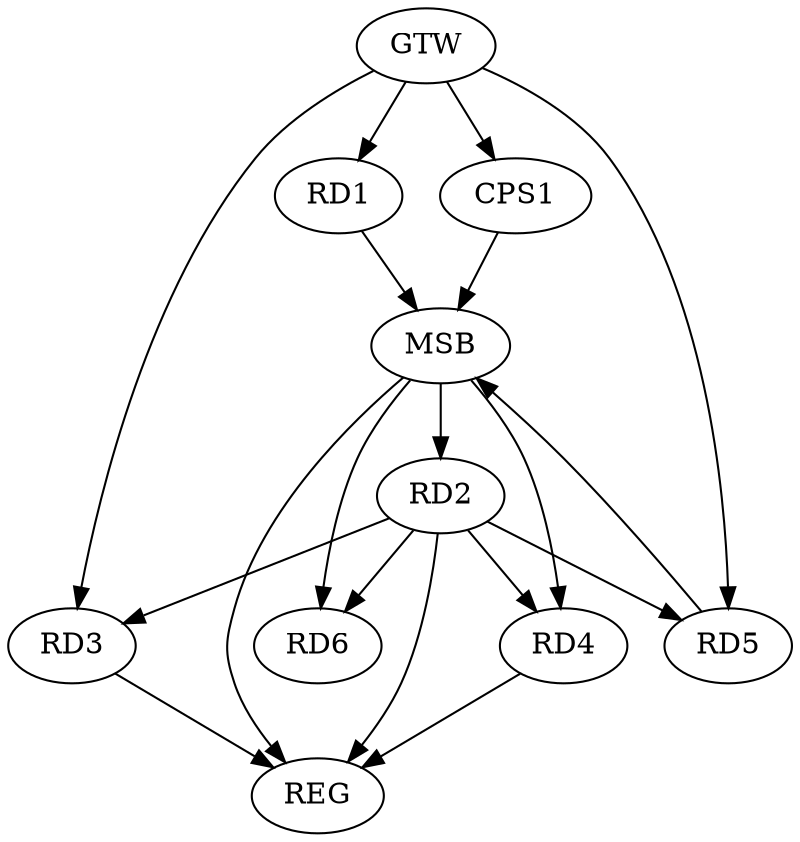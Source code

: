 strict digraph G {
  RD1 [ label="RD1" ];
  RD2 [ label="RD2" ];
  RD3 [ label="RD3" ];
  RD4 [ label="RD4" ];
  RD5 [ label="RD5" ];
  RD6 [ label="RD6" ];
  CPS1 [ label="CPS1" ];
  GTW [ label="GTW" ];
  REG [ label="REG" ];
  MSB [ label="MSB" ];
  RD2 -> RD4;
  GTW -> RD1;
  GTW -> RD3;
  GTW -> RD5;
  GTW -> CPS1;
  RD2 -> REG;
  RD3 -> REG;
  RD4 -> REG;
  RD1 -> MSB;
  MSB -> RD6;
  MSB -> REG;
  RD5 -> MSB;
  MSB -> RD2;
  CPS1 -> MSB;
  MSB -> RD4;
  RD2 -> RD3;
  RD2 -> RD6;
  RD2 -> RD5;
}
